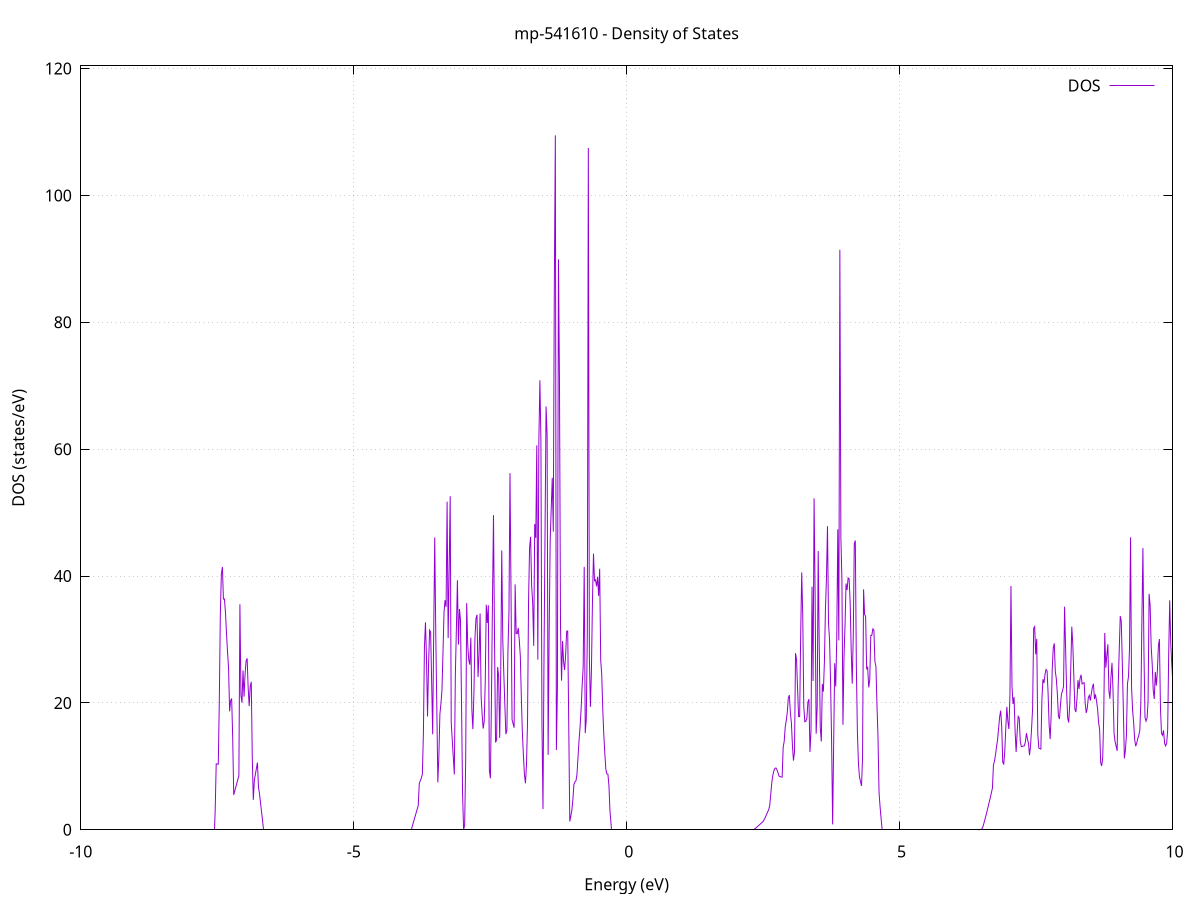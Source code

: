 set title 'mp-541610 - Density of States'
set xlabel 'Energy (eV)'
set ylabel 'DOS (states/eV)'
set grid
set xrange [-10:10]
set yrange [0:120.424]
set xzeroaxis lt -1
set terminal png size 800,600
set output 'mp-541610_dos_gnuplot.png'
plot '-' using 1:2 with lines title 'DOS'
-25.270900 0.000000
-25.252000 0.000000
-25.233100 0.000000
-25.214300 0.000000
-25.195400 0.000000
-25.176500 0.000000
-25.157600 0.000000
-25.138700 0.000000
-25.119800 0.000000
-25.100900 0.000000
-25.082100 0.000000
-25.063200 0.000000
-25.044300 0.000000
-25.025400 0.000000
-25.006500 0.000000
-24.987600 0.000000
-24.968800 0.000000
-24.949900 0.000000
-24.931000 0.000000
-24.912100 0.000000
-24.893200 0.000000
-24.874300 0.000000
-24.855400 0.000000
-24.836600 0.000000
-24.817700 0.000000
-24.798800 0.000000
-24.779900 0.000000
-24.761000 0.000000
-24.742100 0.000000
-24.723300 0.000000
-24.704400 0.000000
-24.685500 0.000000
-24.666600 0.000000
-24.647700 0.000000
-24.628800 0.000000
-24.609900 0.000000
-24.591100 0.000000
-24.572200 0.000000
-24.553300 0.000000
-24.534400 0.000000
-24.515500 0.000000
-24.496600 0.000000
-24.477800 0.000000
-24.458900 0.000000
-24.440000 0.000000
-24.421100 0.000000
-24.402200 0.000000
-24.383300 0.000000
-24.364400 0.000000
-24.345600 0.000000
-24.326700 0.000000
-24.307800 0.000000
-24.288900 0.000000
-24.270000 0.000000
-24.251100 0.000000
-24.232200 0.000000
-24.213400 0.000000
-24.194500 0.000000
-24.175600 0.000000
-24.156700 0.000000
-24.137800 0.000000
-24.118900 0.000000
-24.100100 0.000000
-24.081200 0.000000
-24.062300 0.000000
-24.043400 0.000000
-24.024500 0.000000
-24.005600 0.000000
-23.986700 0.000000
-23.967900 0.000000
-23.949000 0.000000
-23.930100 0.000000
-23.911200 0.000000
-23.892300 0.000000
-23.873400 0.000000
-23.854600 0.000000
-23.835700 0.000000
-23.816800 0.000000
-23.797900 0.000000
-23.779000 0.000000
-23.760100 0.000000
-23.741200 0.000000
-23.722400 0.000000
-23.703500 0.000000
-23.684600 0.000000
-23.665700 0.000000
-23.646800 0.000000
-23.627900 0.000000
-23.609100 0.000000
-23.590200 0.000000
-23.571300 0.000000
-23.552400 1128.011100
-23.533500 0.000000
-23.514600 0.000000
-23.495700 0.000000
-23.476900 0.000000
-23.458000 0.000000
-23.439100 0.000000
-23.420200 0.000000
-23.401300 0.000000
-23.382400 0.000000
-23.363600 0.000000
-23.344700 0.000000
-23.325800 0.000000
-23.306900 0.000000
-23.288000 0.000000
-23.269100 0.000000
-23.250200 0.000000
-23.231400 0.000000
-23.212500 0.000000
-23.193600 0.000000
-23.174700 0.000000
-23.155800 0.000000
-23.136900 0.000000
-23.118000 0.000000
-23.099200 0.000000
-23.080300 0.000000
-23.061400 0.000000
-23.042500 0.000000
-23.023600 0.000000
-23.004700 0.000000
-22.985900 0.000000
-22.967000 0.000000
-22.948100 0.000000
-22.929200 0.000000
-22.910300 0.000000
-22.891400 0.000000
-22.872500 0.000000
-22.853700 0.000000
-22.834800 0.000000
-22.815900 0.000000
-22.797000 0.000000
-22.778100 0.000000
-22.759200 0.000000
-22.740400 0.000000
-22.721500 0.000000
-22.702600 0.000000
-22.683700 0.000000
-22.664800 0.000000
-22.645900 0.000000
-22.627000 0.000000
-22.608200 0.000000
-22.589300 0.000000
-22.570400 0.000000
-22.551500 0.000000
-22.532600 0.000000
-22.513700 0.000000
-22.494900 0.000000
-22.476000 0.000000
-22.457100 0.000000
-22.438200 0.000000
-22.419300 0.000000
-22.400400 0.000000
-22.381500 0.000000
-22.362700 0.000000
-22.343800 0.000000
-22.324900 0.000000
-22.306000 0.000000
-22.287100 0.000000
-22.268200 0.000000
-22.249400 0.000000
-22.230500 0.000000
-22.211600 0.000000
-22.192700 0.000000
-22.173800 0.000000
-22.154900 0.000000
-22.136000 0.000000
-22.117200 0.000000
-22.098300 0.000000
-22.079400 0.000000
-22.060500 0.000000
-22.041600 0.000000
-22.022700 0.000000
-22.003800 0.000000
-21.985000 0.000000
-21.966100 0.000000
-21.947200 0.000000
-21.928300 0.000000
-21.909400 0.000000
-21.890500 0.000000
-21.871700 0.000000
-21.852800 0.000000
-21.833900 0.000000
-21.815000 0.000000
-21.796100 0.000000
-21.777200 0.000000
-21.758300 0.000000
-21.739500 0.000000
-21.720600 0.000000
-21.701700 0.000000
-21.682800 0.000000
-21.663900 0.000000
-21.645000 0.000000
-21.626200 0.000000
-21.607300 0.000000
-21.588400 0.000000
-21.569500 0.000000
-21.550600 0.000000
-21.531700 0.000000
-21.512800 0.000000
-21.494000 0.000000
-21.475100 0.000000
-21.456200 0.000000
-21.437300 0.000000
-21.418400 0.000000
-21.399500 0.000000
-21.380700 0.000000
-21.361800 0.000000
-21.342900 0.000000
-21.324000 0.000000
-21.305100 0.000000
-21.286200 0.000000
-21.267300 0.000000
-21.248500 0.000000
-21.229600 0.000000
-21.210700 0.000000
-21.191800 0.000000
-21.172900 0.000000
-21.154000 0.000000
-21.135200 0.000000
-21.116300 0.000000
-21.097400 0.000000
-21.078500 0.000000
-21.059600 0.000000
-21.040700 0.000000
-21.021800 0.000000
-21.003000 0.000000
-20.984100 0.000000
-20.965200 0.000000
-20.946300 0.000000
-20.927400 0.000000
-20.908500 0.000000
-20.889600 0.000000
-20.870800 0.000000
-20.851900 0.000000
-20.833000 0.000000
-20.814100 0.000000
-20.795200 0.000000
-20.776300 0.000000
-20.757500 0.000000
-20.738600 0.000000
-20.719700 0.000000
-20.700800 0.000000
-20.681900 0.000000
-20.663000 0.000000
-20.644100 0.000000
-20.625300 0.000000
-20.606400 0.000000
-20.587500 0.000000
-20.568600 0.000000
-20.549700 0.000000
-20.530800 0.000000
-20.512000 0.000000
-20.493100 0.000000
-20.474200 0.000000
-20.455300 0.000000
-20.436400 0.000000
-20.417500 0.000000
-20.398600 0.000000
-20.379800 0.000000
-20.360900 0.000000
-20.342000 0.000000
-20.323100 0.000000
-20.304200 0.000000
-20.285300 0.000000
-20.266500 0.000000
-20.247600 0.000000
-20.228700 0.000000
-20.209800 0.000000
-20.190900 0.000000
-20.172000 0.000000
-20.153100 0.000000
-20.134300 0.000000
-20.115400 0.000000
-20.096500 0.000000
-20.077600 0.000000
-20.058700 0.000000
-20.039800 0.000000
-20.021000 0.000000
-20.002100 0.000000
-19.983200 0.000000
-19.964300 0.000000
-19.945400 0.000000
-19.926500 0.000000
-19.907600 0.000000
-19.888800 0.000000
-19.869900 0.000000
-19.851000 0.000000
-19.832100 0.000000
-19.813200 0.000000
-19.794300 0.000000
-19.775400 0.000000
-19.756600 0.000000
-19.737700 0.000000
-19.718800 0.000000
-19.699900 0.000000
-19.681000 0.000000
-19.662100 0.000000
-19.643300 0.000000
-19.624400 0.000000
-19.605500 0.000000
-19.586600 0.000000
-19.567700 0.000000
-19.548800 0.000000
-19.529900 0.000000
-19.511100 0.000000
-19.492200 0.000000
-19.473300 0.000000
-19.454400 0.000000
-19.435500 0.000000
-19.416600 0.000000
-19.397800 0.000000
-19.378900 0.000000
-19.360000 0.000000
-19.341100 0.000000
-19.322200 0.000000
-19.303300 0.000000
-19.284400 0.000000
-19.265600 0.000000
-19.246700 0.000000
-19.227800 0.000000
-19.208900 0.000000
-19.190000 0.000000
-19.171100 0.000000
-19.152300 0.000000
-19.133400 0.000000
-19.114500 0.000000
-19.095600 0.000000
-19.076700 0.000000
-19.057800 0.000000
-19.038900 0.000000
-19.020100 0.000000
-19.001200 0.000000
-18.982300 0.000000
-18.963400 0.000000
-18.944500 0.000000
-18.925600 0.000000
-18.906800 0.000000
-18.887900 0.000000
-18.869000 0.000000
-18.850100 0.000000
-18.831200 0.000000
-18.812300 0.000000
-18.793400 0.000000
-18.774600 0.000000
-18.755700 0.000000
-18.736800 0.000000
-18.717900 0.000000
-18.699000 0.000000
-18.680100 0.000000
-18.661200 0.000000
-18.642400 0.000000
-18.623500 0.000000
-18.604600 0.000000
-18.585700 0.000000
-18.566800 0.000000
-18.547900 0.000000
-18.529100 0.000000
-18.510200 0.000000
-18.491300 0.000000
-18.472400 0.000000
-18.453500 0.000000
-18.434600 0.000000
-18.415700 0.000000
-18.396900 0.000000
-18.378000 0.000000
-18.359100 0.000000
-18.340200 0.000000
-18.321300 0.000000
-18.302400 0.000000
-18.283600 0.000000
-18.264700 0.000000
-18.245800 0.000000
-18.226900 0.000000
-18.208000 0.000000
-18.189100 0.000000
-18.170200 0.000000
-18.151400 0.000000
-18.132500 0.000000
-18.113600 0.000000
-18.094700 0.000000
-18.075800 0.000000
-18.056900 0.000000
-18.038100 0.000000
-18.019200 0.000000
-18.000300 0.000000
-17.981400 0.000000
-17.962500 0.000000
-17.943600 0.000000
-17.924700 0.000000
-17.905900 0.000000
-17.887000 0.000000
-17.868100 0.000000
-17.849200 0.000000
-17.830300 0.000000
-17.811400 0.000000
-17.792600 0.000000
-17.773700 0.000000
-17.754800 0.000000
-17.735900 0.000000
-17.717000 0.000000
-17.698100 0.000000
-17.679200 0.000000
-17.660400 0.000000
-17.641500 0.000000
-17.622600 0.000000
-17.603700 0.000000
-17.584800 0.000000
-17.565900 0.000000
-17.547000 0.000000
-17.528200 0.000000
-17.509300 0.000000
-17.490400 0.000000
-17.471500 0.000000
-17.452600 0.000000
-17.433700 0.000000
-17.414900 0.000000
-17.396000 0.000000
-17.377100 0.000000
-17.358200 0.000000
-17.339300 0.000000
-17.320400 0.000000
-17.301500 0.000000
-17.282700 0.000000
-17.263800 0.000000
-17.244900 0.000000
-17.226000 0.000000
-17.207100 0.000000
-17.188200 0.000000
-17.169400 0.000000
-17.150500 0.000000
-17.131600 0.000000
-17.112700 0.000000
-17.093800 0.000000
-17.074900 0.000000
-17.056000 0.000000
-17.037200 0.000000
-17.018300 0.000000
-16.999400 0.000000
-16.980500 0.000000
-16.961600 0.000000
-16.942700 0.000000
-16.923900 0.000000
-16.905000 0.000000
-16.886100 0.000000
-16.867200 0.000000
-16.848300 0.000000
-16.829400 0.000000
-16.810500 0.000000
-16.791700 0.000000
-16.772800 0.000000
-16.753900 0.000000
-16.735000 0.000000
-16.716100 0.000000
-16.697200 0.000000
-16.678400 0.000000
-16.659500 0.000000
-16.640600 0.000000
-16.621700 0.000000
-16.602800 0.000000
-16.583900 0.000000
-16.565000 0.000000
-16.546200 0.000000
-16.527300 0.000000
-16.508400 0.000000
-16.489500 0.000000
-16.470600 0.000000
-16.451700 0.000000
-16.432800 0.000000
-16.414000 0.000000
-16.395100 0.000000
-16.376200 0.000000
-16.357300 0.000000
-16.338400 0.000000
-16.319500 0.000000
-16.300700 0.000000
-16.281800 0.000000
-16.262900 0.000000
-16.244000 0.000000
-16.225100 0.000000
-16.206200 0.000000
-16.187300 0.000000
-16.168500 0.000000
-16.149600 0.000000
-16.130700 0.000000
-16.111800 0.000000
-16.092900 0.000000
-16.074000 0.000000
-16.055200 0.000000
-16.036300 0.000000
-16.017400 0.000000
-15.998500 0.000000
-15.979600 0.000000
-15.960700 0.000000
-15.941800 0.000000
-15.923000 0.000000
-15.904100 0.000000
-15.885200 0.000000
-15.866300 0.000000
-15.847400 0.000000
-15.828500 0.000000
-15.809700 0.000000
-15.790800 0.000000
-15.771900 0.000000
-15.753000 0.000000
-15.734100 0.000000
-15.715200 0.000000
-15.696300 0.000000
-15.677500 0.000000
-15.658600 0.000000
-15.639700 0.000000
-15.620800 0.000000
-15.601900 0.000000
-15.583000 0.000000
-15.564200 0.000000
-15.545300 0.000000
-15.526400 0.000000
-15.507500 0.000000
-15.488600 0.000000
-15.469700 0.000000
-15.450800 0.000000
-15.432000 0.000000
-15.413100 0.000000
-15.394200 0.000000
-15.375300 0.000000
-15.356400 0.000000
-15.337500 0.000000
-15.318600 0.000000
-15.299800 0.000000
-15.280900 0.000000
-15.262000 0.000000
-15.243100 0.000000
-15.224200 0.000000
-15.205300 0.000000
-15.186500 0.000000
-15.167600 0.000000
-15.148700 0.000000
-15.129800 0.000000
-15.110900 0.000000
-15.092000 0.000000
-15.073100 0.000000
-15.054300 0.000000
-15.035400 0.000000
-15.016500 0.000000
-14.997600 0.000000
-14.978700 0.000000
-14.959800 0.000000
-14.941000 0.000000
-14.922100 0.000000
-14.903200 0.000000
-14.884300 0.000000
-14.865400 0.000000
-14.846500 0.000000
-14.827600 0.000000
-14.808800 0.000000
-14.789900 0.000000
-14.771000 0.000000
-14.752100 0.000000
-14.733200 0.000000
-14.714300 0.000000
-14.695500 0.000000
-14.676600 0.000000
-14.657700 0.000000
-14.638800 0.000000
-14.619900 0.000000
-14.601000 0.000000
-14.582100 4.636300
-14.563300 14.850300
-14.544400 14.889100
-14.525500 17.877800
-14.506600 19.610400
-14.487700 21.626200
-14.468800 36.722400
-14.450000 34.931100
-14.431100 31.078700
-14.412200 24.092200
-14.393300 22.269900
-14.374400 22.280000
-14.355500 22.290900
-14.336600 24.023100
-14.317800 17.102200
-14.298900 25.659500
-14.280000 40.465600
-14.261100 16.404200
-14.242200 23.180100
-14.223300 22.061600
-14.204400 20.943700
-14.185600 17.642400
-14.166700 14.166100
-14.147800 21.091100
-14.128900 27.332900
-14.110000 37.032300
-14.091100 38.817200
-14.072300 52.211300
-14.053400 38.460200
-14.034500 38.225900
-14.015600 35.918700
-13.996700 26.430200
-13.977800 20.968000
-13.958900 10.923000
-13.940100 14.231700
-13.921200 22.147400
-13.902300 42.588200
-13.883400 47.573900
-13.864500 76.992600
-13.845600 58.844800
-13.826800 56.908600
-13.807900 200.290100
-13.789000 112.073900
-13.770100 136.890400
-13.751200 60.385900
-13.732300 0.000000
-13.713400 0.000000
-13.694600 0.000000
-13.675700 0.000000
-13.656800 0.000000
-13.637900 0.000000
-13.619000 0.000000
-13.600100 0.000000
-13.581300 0.000000
-13.562400 0.000000
-13.543500 0.000000
-13.524600 0.000000
-13.505700 0.000000
-13.486800 0.000000
-13.467900 0.000000
-13.449100 0.000000
-13.430200 0.000000
-13.411300 0.000000
-13.392400 0.000000
-13.373500 0.000000
-13.354600 0.000000
-13.335800 0.000000
-13.316900 0.000000
-13.298000 0.000000
-13.279100 0.000000
-13.260200 0.000000
-13.241300 0.000000
-13.222400 0.000000
-13.203600 0.000000
-13.184700 0.000000
-13.165800 0.000000
-13.146900 0.000000
-13.128000 0.000000
-13.109100 0.000000
-13.090200 0.000000
-13.071400 0.000000
-13.052500 0.000000
-13.033600 0.000000
-13.014700 0.000000
-12.995800 0.000000
-12.976900 0.000000
-12.958100 0.000000
-12.939200 0.000000
-12.920300 0.000000
-12.901400 0.000000
-12.882500 0.000000
-12.863600 0.000000
-12.844700 0.000000
-12.825900 0.000000
-12.807000 0.000000
-12.788100 0.000000
-12.769200 0.000000
-12.750300 0.000000
-12.731400 0.000000
-12.712600 0.000000
-12.693700 0.000000
-12.674800 0.000000
-12.655900 0.000000
-12.637000 0.000000
-12.618100 0.000000
-12.599200 0.000000
-12.580400 0.000000
-12.561500 0.000000
-12.542600 0.000000
-12.523700 0.000000
-12.504800 0.000000
-12.485900 0.000000
-12.467100 0.000000
-12.448200 0.000000
-12.429300 0.000000
-12.410400 0.000000
-12.391500 0.000000
-12.372600 0.000000
-12.353700 0.000000
-12.334900 0.000000
-12.316000 0.000000
-12.297100 0.000000
-12.278200 0.000000
-12.259300 0.000000
-12.240400 0.000000
-12.221600 0.000000
-12.202700 0.000000
-12.183800 0.000000
-12.164900 0.000000
-12.146000 0.000000
-12.127100 0.000000
-12.108200 0.000000
-12.089400 0.000000
-12.070500 0.000000
-12.051600 0.000000
-12.032700 0.000000
-12.013800 0.000000
-11.994900 0.000000
-11.976000 0.000000
-11.957200 0.000000
-11.938300 0.000000
-11.919400 0.000000
-11.900500 0.000000
-11.881600 0.000000
-11.862700 0.000000
-11.843900 0.000000
-11.825000 0.000000
-11.806100 0.000000
-11.787200 0.000000
-11.768300 0.000000
-11.749400 0.000000
-11.730500 0.000000
-11.711700 0.000000
-11.692800 0.000000
-11.673900 0.000000
-11.655000 0.000000
-11.636100 0.000000
-11.617200 0.000000
-11.598400 0.000000
-11.579500 0.000000
-11.560600 0.000000
-11.541700 0.000000
-11.522800 0.000000
-11.503900 0.000000
-11.485000 0.000000
-11.466200 0.000000
-11.447300 0.000000
-11.428400 0.000000
-11.409500 0.000000
-11.390600 0.000000
-11.371700 0.000000
-11.352900 0.000000
-11.334000 0.000000
-11.315100 0.000000
-11.296200 0.000000
-11.277300 0.000000
-11.258400 0.000000
-11.239500 0.000000
-11.220700 0.000000
-11.201800 0.000000
-11.182900 0.000000
-11.164000 0.000000
-11.145100 0.000000
-11.126200 0.000000
-11.107400 0.000000
-11.088500 0.000000
-11.069600 0.000000
-11.050700 0.000000
-11.031800 0.000000
-11.012900 0.000000
-10.994000 0.000000
-10.975200 0.000000
-10.956300 0.000000
-10.937400 0.000000
-10.918500 0.000000
-10.899600 0.000000
-10.880700 0.000000
-10.861800 0.000000
-10.843000 0.000000
-10.824100 0.000000
-10.805200 0.000000
-10.786300 0.000000
-10.767400 0.000000
-10.748500 0.000000
-10.729700 0.000000
-10.710800 0.000000
-10.691900 0.000000
-10.673000 0.000000
-10.654100 0.000000
-10.635200 0.000000
-10.616300 0.000000
-10.597500 0.000000
-10.578600 0.000000
-10.559700 0.000000
-10.540800 0.000000
-10.521900 0.000000
-10.503000 0.000000
-10.484200 0.000000
-10.465300 0.000000
-10.446400 0.000000
-10.427500 0.000000
-10.408600 0.000000
-10.389700 0.000000
-10.370800 0.000000
-10.352000 0.000000
-10.333100 0.000000
-10.314200 0.000000
-10.295300 0.000000
-10.276400 0.000000
-10.257500 0.000000
-10.238700 0.000000
-10.219800 0.000000
-10.200900 0.000000
-10.182000 0.000000
-10.163100 0.000000
-10.144200 0.000000
-10.125300 0.000000
-10.106500 0.000000
-10.087600 0.000000
-10.068700 0.000000
-10.049800 0.000000
-10.030900 0.000000
-10.012000 0.000000
-9.993200 0.000000
-9.974300 0.000000
-9.955400 0.000000
-9.936500 0.000000
-9.917600 0.000000
-9.898700 0.000000
-9.879800 0.000000
-9.861000 0.000000
-9.842100 0.000000
-9.823200 0.000000
-9.804300 0.000000
-9.785400 0.000000
-9.766500 0.000000
-9.747600 0.000000
-9.728800 0.000000
-9.709900 0.000000
-9.691000 0.000000
-9.672100 0.000000
-9.653200 0.000000
-9.634300 0.000000
-9.615500 0.000000
-9.596600 0.000000
-9.577700 0.000000
-9.558800 0.000000
-9.539900 0.000000
-9.521000 0.000000
-9.502100 0.000000
-9.483300 0.000000
-9.464400 0.000000
-9.445500 0.000000
-9.426600 0.000000
-9.407700 0.000000
-9.388800 0.000000
-9.370000 0.000000
-9.351100 0.000000
-9.332200 0.000000
-9.313300 0.000000
-9.294400 0.000000
-9.275500 0.000000
-9.256600 0.000000
-9.237800 0.000000
-9.218900 0.000000
-9.200000 0.000000
-9.181100 0.000000
-9.162200 0.000000
-9.143300 0.000000
-9.124500 0.000000
-9.105600 0.000000
-9.086700 0.000000
-9.067800 0.000000
-9.048900 0.000000
-9.030000 0.000000
-9.011100 0.000000
-8.992300 0.000000
-8.973400 0.000000
-8.954500 0.000000
-8.935600 0.000000
-8.916700 0.000000
-8.897800 0.000000
-8.879000 0.000000
-8.860100 0.000000
-8.841200 0.000000
-8.822300 0.000000
-8.803400 0.000000
-8.784500 0.000000
-8.765600 0.000000
-8.746800 0.000000
-8.727900 0.000000
-8.709000 0.000000
-8.690100 0.000000
-8.671200 0.000000
-8.652300 0.000000
-8.633400 0.000000
-8.614600 0.000000
-8.595700 0.000000
-8.576800 0.000000
-8.557900 0.000000
-8.539000 0.000000
-8.520100 0.000000
-8.501300 0.000000
-8.482400 0.000000
-8.463500 0.000000
-8.444600 0.000000
-8.425700 0.000000
-8.406800 0.000000
-8.387900 0.000000
-8.369100 0.000000
-8.350200 0.000000
-8.331300 0.000000
-8.312400 0.000000
-8.293500 0.000000
-8.274600 0.000000
-8.255800 0.000000
-8.236900 0.000000
-8.218000 0.000000
-8.199100 0.000000
-8.180200 0.000000
-8.161300 0.000000
-8.142400 0.000000
-8.123600 0.000000
-8.104700 0.000000
-8.085800 0.000000
-8.066900 0.000000
-8.048000 0.000000
-8.029100 0.000000
-8.010300 0.000000
-7.991400 0.000000
-7.972500 0.000000
-7.953600 0.000000
-7.934700 0.000000
-7.915800 0.000000
-7.896900 0.000000
-7.878100 0.000000
-7.859200 0.000000
-7.840300 0.000000
-7.821400 0.000000
-7.802500 0.000000
-7.783600 0.000000
-7.764800 0.000000
-7.745900 0.000000
-7.727000 0.000000
-7.708100 0.000000
-7.689200 0.000000
-7.670300 0.000000
-7.651400 0.000000
-7.632600 0.000000
-7.613700 0.000000
-7.594800 0.000000
-7.575900 0.000000
-7.557000 0.000000
-7.538100 3.033800
-7.519200 10.391400
-7.500400 10.363000
-7.481500 10.334700
-7.462600 20.202000
-7.443700 33.884100
-7.424800 40.289500
-7.405900 41.427100
-7.387100 36.364600
-7.368200 36.383000
-7.349300 34.230300
-7.330400 30.870200
-7.311500 28.027800
-7.292600 25.457000
-7.273700 18.674600
-7.254900 20.352900
-7.236000 20.689600
-7.217100 14.473000
-7.198200 5.506700
-7.179300 6.111700
-7.160400 6.716600
-7.141600 7.321600
-7.122700 7.926600
-7.103800 8.531500
-7.084900 35.546400
-7.066000 21.243000
-7.047100 20.028900
-7.028200 25.113700
-7.009400 20.988400
-6.990500 24.544000
-6.971600 26.623200
-6.952700 27.023600
-6.933800 22.371000
-6.914900 19.493300
-6.896100 22.611200
-6.877200 23.333400
-6.858300 11.241400
-6.839400 4.716300
-6.820500 7.804300
-6.801600 8.735300
-6.782700 9.666200
-6.763900 10.597200
-6.745000 6.724000
-6.726100 5.675100
-6.707200 4.246200
-6.688300 2.817100
-6.669400 1.388000
-6.650600 0.000000
-6.631700 0.000000
-6.612800 0.000000
-6.593900 0.000000
-6.575000 0.000000
-6.556100 0.000000
-6.537200 0.000000
-6.518400 0.000000
-6.499500 0.000000
-6.480600 0.000000
-6.461700 0.000000
-6.442800 0.000000
-6.423900 0.000000
-6.405000 0.000000
-6.386200 0.000000
-6.367300 0.000000
-6.348400 0.000000
-6.329500 0.000000
-6.310600 0.000000
-6.291700 0.000000
-6.272900 0.000000
-6.254000 0.000000
-6.235100 0.000000
-6.216200 0.000000
-6.197300 0.000000
-6.178400 0.000000
-6.159500 0.000000
-6.140700 0.000000
-6.121800 0.000000
-6.102900 0.000000
-6.084000 0.000000
-6.065100 0.000000
-6.046200 0.000000
-6.027400 0.000000
-6.008500 0.000000
-5.989600 0.000000
-5.970700 0.000000
-5.951800 0.000000
-5.932900 0.000000
-5.914000 0.000000
-5.895200 0.000000
-5.876300 0.000000
-5.857400 0.000000
-5.838500 0.000000
-5.819600 0.000000
-5.800700 0.000000
-5.781900 0.000000
-5.763000 0.000000
-5.744100 0.000000
-5.725200 0.000000
-5.706300 0.000000
-5.687400 0.000000
-5.668500 0.000000
-5.649700 0.000000
-5.630800 0.000000
-5.611900 0.000000
-5.593000 0.000000
-5.574100 0.000000
-5.555200 0.000000
-5.536400 0.000000
-5.517500 0.000000
-5.498600 0.000000
-5.479700 0.000000
-5.460800 0.000000
-5.441900 0.000000
-5.423000 0.000000
-5.404200 0.000000
-5.385300 0.000000
-5.366400 0.000000
-5.347500 0.000000
-5.328600 0.000000
-5.309700 0.000000
-5.290800 0.000000
-5.272000 0.000000
-5.253100 0.000000
-5.234200 0.000000
-5.215300 0.000000
-5.196400 0.000000
-5.177500 0.000000
-5.158700 0.000000
-5.139800 0.000000
-5.120900 0.000000
-5.102000 0.000000
-5.083100 0.000000
-5.064200 0.000000
-5.045300 0.000000
-5.026500 0.000000
-5.007600 0.000000
-4.988700 0.000000
-4.969800 0.000000
-4.950900 0.000000
-4.932000 0.000000
-4.913200 0.000000
-4.894300 0.000000
-4.875400 0.000000
-4.856500 0.000000
-4.837600 0.000000
-4.818700 0.000000
-4.799800 0.000000
-4.781000 0.000000
-4.762100 0.000000
-4.743200 0.000000
-4.724300 0.000000
-4.705400 0.000000
-4.686500 0.000000
-4.667700 0.000000
-4.648800 0.000000
-4.629900 0.000000
-4.611000 0.000000
-4.592100 0.000000
-4.573200 0.000000
-4.554300 0.000000
-4.535500 0.000000
-4.516600 0.000000
-4.497700 0.000000
-4.478800 0.000000
-4.459900 0.000000
-4.441000 0.000000
-4.422100 0.000000
-4.403300 0.000000
-4.384400 0.000000
-4.365500 0.000000
-4.346600 0.000000
-4.327700 0.000000
-4.308800 0.000000
-4.290000 0.000000
-4.271100 0.000000
-4.252200 0.000000
-4.233300 0.000000
-4.214400 0.000000
-4.195500 0.000000
-4.176600 0.000000
-4.157800 0.000000
-4.138900 0.000000
-4.120000 0.000000
-4.101100 0.000000
-4.082200 0.000000
-4.063300 0.000000
-4.044500 0.000000
-4.025600 0.000000
-4.006700 0.000000
-3.987800 0.000000
-3.968900 0.000000
-3.950000 0.000000
-3.931100 0.454500
-3.912300 1.015800
-3.893400 1.576900
-3.874500 2.137600
-3.855600 2.698000
-3.836700 3.258000
-3.817800 3.817800
-3.799000 7.310200
-3.780100 7.719000
-3.761200 8.146100
-3.742300 8.782500
-3.723400 15.192700
-3.704500 28.774900
-3.685600 32.713500
-3.666800 27.024900
-3.647900 17.865100
-3.629000 25.932100
-3.610100 31.467800
-3.591200 31.196300
-3.572300 23.285300
-3.553500 15.054100
-3.534600 31.102100
-3.515700 46.080000
-3.496800 30.798000
-3.477900 19.421000
-3.459000 7.476700
-3.440100 11.571500
-3.421300 18.247300
-3.402400 19.896500
-3.383500 22.003800
-3.364600 27.981400
-3.345700 34.308500
-3.326800 36.191700
-3.307900 35.144700
-3.289100 51.722900
-3.270200 30.233100
-3.251300 41.306200
-3.232400 52.570200
-3.213500 16.865900
-3.194600 14.157200
-3.175800 11.444100
-3.156900 8.726700
-3.138000 24.459100
-3.119100 31.725400
-3.100200 39.346300
-3.081300 29.206900
-3.062400 34.804600
-3.043600 32.967300
-3.024700 19.669700
-3.005800 5.624800
-2.986900 0.000000
-2.968000 0.711900
-2.949100 10.709800
-2.930300 35.729600
-2.911400 29.105600
-2.892500 26.765100
-2.873600 26.027700
-2.854700 30.278500
-2.835800 18.967700
-2.816900 15.874200
-2.798100 21.508500
-2.779200 30.208500
-2.760300 33.297000
-2.741400 33.901700
-2.722500 24.072700
-2.703600 27.716900
-2.684800 34.092100
-2.665900 21.018400
-2.647000 18.094700
-2.628100 15.955600
-2.609200 17.102100
-2.590300 23.422000
-2.571400 35.469800
-2.552600 32.600700
-2.533700 35.395500
-2.514800 9.312300
-2.495900 8.114700
-2.477000 20.358600
-2.458100 36.025700
-2.439300 49.597900
-2.420400 29.968100
-2.401500 13.772900
-2.382600 14.169600
-2.363700 25.647000
-2.344800 24.257900
-2.325900 14.492600
-2.307100 24.646000
-2.288200 44.045200
-2.269300 29.938600
-2.250400 24.629100
-2.231500 19.700000
-2.212600 15.075900
-2.193700 15.686500
-2.174900 28.136400
-2.156000 34.360000
-2.137100 56.223700
-2.118200 37.427700
-2.099300 17.339400
-2.080400 16.737100
-2.061600 16.095200
-2.042700 38.687200
-2.023800 30.928400
-2.004900 30.923700
-1.986000 31.820400
-1.967100 29.911000
-1.948200 27.404600
-1.929400 20.945200
-1.910500 15.352100
-1.891600 11.765500
-1.872700 8.715100
-1.853800 7.327000
-1.834900 10.247300
-1.816100 16.822600
-1.797200 35.973000
-1.778300 44.463000
-1.759400 46.177300
-1.740500 38.454700
-1.721600 35.815500
-1.702700 28.998700
-1.683900 48.203900
-1.665000 46.014100
-1.646100 60.589100
-1.627200 26.824800
-1.608300 61.219000
-1.589400 70.858100
-1.570600 61.463500
-1.551700 16.880300
-1.532800 3.260500
-1.513900 27.276500
-1.495000 46.891600
-1.476100 66.725400
-1.457200 62.187900
-1.438400 11.808600
-1.419500 31.353900
-1.400600 45.656400
-1.381700 50.643800
-1.362800 55.483300
-1.343900 47.008500
-1.325100 85.337200
-1.306200 109.476600
-1.287300 12.572500
-1.268400 22.205000
-1.249500 89.929300
-1.230600 70.842600
-1.211700 32.254800
-1.192900 23.507200
-1.174000 29.732000
-1.155100 26.482400
-1.136200 25.188900
-1.117300 27.741400
-1.098400 31.287900
-1.079500 31.338400
-1.060700 16.446300
-1.041800 1.316100
-1.022900 2.130800
-1.004000 3.072100
-0.985100 4.739400
-0.966200 7.145700
-0.947400 7.550200
-0.928500 7.715700
-0.909600 8.751500
-0.890700 11.495000
-0.871800 14.118100
-0.852900 16.235400
-0.834000 19.085500
-0.815200 22.796200
-0.796300 25.635400
-0.777400 41.447000
-0.758500 15.244700
-0.739600 17.389400
-0.720700 30.722000
-0.701900 107.480900
-0.683000 27.297300
-0.664100 19.372500
-0.645200 25.046300
-0.626300 35.995500
-0.607400 43.535000
-0.588500 39.266400
-0.569700 39.397600
-0.550800 38.373400
-0.531900 39.895100
-0.513000 36.876900
-0.494100 41.146700
-0.475200 26.741300
-0.456400 24.426100
-0.437500 19.013700
-0.418600 14.995200
-0.399700 12.005400
-0.380800 9.496100
-0.361900 8.805500
-0.343000 8.771000
-0.324200 6.943200
-0.305300 2.929200
-0.286400 0.000000
-0.267500 0.000000
-0.248600 0.000000
-0.229700 0.000000
-0.210900 0.000000
-0.192000 0.000000
-0.173100 0.000000
-0.154200 0.000000
-0.135300 0.000000
-0.116400 0.000000
-0.097500 0.000000
-0.078700 0.000000
-0.059800 0.000000
-0.040900 0.000000
-0.022000 0.000000
-0.003100 0.000000
0.015800 0.000000
0.034700 0.000000
0.053500 0.000000
0.072400 0.000000
0.091300 0.000000
0.110200 0.000000
0.129100 0.000000
0.148000 0.000000
0.166800 0.000000
0.185700 0.000000
0.204600 0.000000
0.223500 0.000000
0.242400 0.000000
0.261300 0.000000
0.280200 0.000000
0.299000 0.000000
0.317900 0.000000
0.336800 0.000000
0.355700 0.000000
0.374600 0.000000
0.393500 0.000000
0.412300 0.000000
0.431200 0.000000
0.450100 0.000000
0.469000 0.000000
0.487900 0.000000
0.506800 0.000000
0.525700 0.000000
0.544500 0.000000
0.563400 0.000000
0.582300 0.000000
0.601200 0.000000
0.620100 0.000000
0.639000 0.000000
0.657800 0.000000
0.676700 0.000000
0.695600 0.000000
0.714500 0.000000
0.733400 0.000000
0.752300 0.000000
0.771200 0.000000
0.790000 0.000000
0.808900 0.000000
0.827800 0.000000
0.846700 0.000000
0.865600 0.000000
0.884500 0.000000
0.903300 0.000000
0.922200 0.000000
0.941100 0.000000
0.960000 0.000000
0.978900 0.000000
0.997800 0.000000
1.016700 0.000000
1.035500 0.000000
1.054400 0.000000
1.073300 0.000000
1.092200 0.000000
1.111100 0.000000
1.130000 0.000000
1.148900 0.000000
1.167700 0.000000
1.186600 0.000000
1.205500 0.000000
1.224400 0.000000
1.243300 0.000000
1.262200 0.000000
1.281000 0.000000
1.299900 0.000000
1.318800 0.000000
1.337700 0.000000
1.356600 0.000000
1.375500 0.000000
1.394400 0.000000
1.413200 0.000000
1.432100 0.000000
1.451000 0.000000
1.469900 0.000000
1.488800 0.000000
1.507700 0.000000
1.526500 0.000000
1.545400 0.000000
1.564300 0.000000
1.583200 0.000000
1.602100 0.000000
1.621000 0.000000
1.639900 0.000000
1.658700 0.000000
1.677600 0.000000
1.696500 0.000000
1.715400 0.000000
1.734300 0.000000
1.753200 0.000000
1.772000 0.000000
1.790900 0.000000
1.809800 0.000000
1.828700 0.000000
1.847600 0.000000
1.866500 0.000000
1.885400 0.000000
1.904200 0.000000
1.923100 0.000000
1.942000 0.000000
1.960900 0.000000
1.979800 0.000000
1.998700 0.000000
2.017500 0.000000
2.036400 0.000000
2.055300 0.000000
2.074200 0.000000
2.093100 0.000000
2.112000 0.000000
2.130900 0.000000
2.149700 0.000000
2.168600 0.000000
2.187500 0.000000
2.206400 0.000000
2.225300 0.000000
2.244200 0.000000
2.263100 0.000000
2.281900 0.000000
2.300800 0.000000
2.319700 0.016700
2.338600 0.083300
2.357500 0.200700
2.376400 0.346700
2.395200 0.492800
2.414100 0.638900
2.433000 0.785000
2.451900 0.931100
2.470800 1.077200
2.489700 1.228000
2.508600 1.439900
2.527400 1.729500
2.546300 2.088000
2.565200 2.456800
2.584100 2.824600
2.603000 3.191500
2.621900 3.878200
2.640700 5.659000
2.659600 7.481800
2.678500 8.590100
2.697400 9.320300
2.716300 9.672300
2.735200 9.750700
2.754100 9.452700
2.772900 8.994300
2.791800 8.457700
2.810700 8.382200
2.829600 8.327100
2.848500 8.292300
2.867400 12.994400
2.886200 13.938300
2.905100 16.193800
2.924000 17.221100
2.942900 18.533300
2.961800 20.782300
2.980700 21.232800
2.999600 18.456600
3.018400 16.830200
3.037300 13.278900
3.056200 10.905400
3.075100 12.294800
3.094000 27.842300
3.112900 26.779300
3.131700 22.133200
3.150600 17.843700
3.169500 17.830200
3.188400 30.767300
3.207300 40.559700
3.226200 33.689900
3.245100 19.456400
3.263900 17.027200
3.282800 17.102700
3.301700 17.544000
3.320600 20.137500
3.339500 20.593500
3.358400 12.267900
3.377300 15.594600
3.396100 38.312400
3.415000 23.455200
3.433900 52.253500
3.452800 37.035600
3.471700 15.143000
3.490600 19.325600
3.509400 43.933600
3.528300 28.894800
3.547200 16.087300
3.566100 13.918200
3.585000 22.983300
3.603900 21.781800
3.622800 26.384100
3.641600 34.692200
3.660500 39.639900
3.679400 47.859300
3.698300 32.611200
3.717200 29.926500
3.736100 23.267500
3.754900 13.917000
3.773800 0.846900
3.792700 13.748200
3.811600 26.248600
3.830500 22.588400
3.849400 30.281300
3.868300 47.362300
3.887100 29.857900
3.906000 91.443800
3.924900 46.103600
3.943800 39.409700
3.962700 16.552000
3.981600 27.172000
4.000400 32.150000
4.019300 38.814500
4.038200 37.793300
4.057100 39.708800
4.076000 39.572600
4.094900 35.783700
4.113800 28.332700
4.132600 23.039500
4.151500 30.419700
4.170400 45.111800
4.189300 45.598700
4.208200 25.765800
4.227100 15.511000
4.245900 10.554300
4.264800 8.340300
4.283700 7.611700
4.302600 6.912300
4.321500 11.286200
4.340400 37.898700
4.359300 33.952100
4.378100 33.675300
4.397000 25.293400
4.415900 25.582000
4.434800 22.446700
4.453700 23.641000
4.472600 30.645100
4.491500 30.652900
4.510300 31.662600
4.529200 31.501600
4.548100 26.555900
4.567000 25.722900
4.585900 19.660500
4.604800 14.643300
4.623600 5.944000
4.642500 3.665200
4.661400 1.820000
4.680300 0.061800
4.699200 0.000000
4.718100 0.000000
4.737000 0.000000
4.755800 0.000000
4.774700 0.000000
4.793600 0.000000
4.812500 0.000000
4.831400 0.000000
4.850300 0.000000
4.869100 0.000000
4.888000 0.000000
4.906900 0.000000
4.925800 0.000000
4.944700 0.000000
4.963600 0.000000
4.982500 0.000000
5.001300 0.000000
5.020200 0.000000
5.039100 0.000000
5.058000 0.000000
5.076900 0.000000
5.095800 0.000000
5.114600 0.000000
5.133500 0.000000
5.152400 0.000000
5.171300 0.000000
5.190200 0.000000
5.209100 0.000000
5.228000 0.000000
5.246800 0.000000
5.265700 0.000000
5.284600 0.000000
5.303500 0.000000
5.322400 0.000000
5.341300 0.000000
5.360100 0.000000
5.379000 0.000000
5.397900 0.000000
5.416800 0.000000
5.435700 0.000000
5.454600 0.000000
5.473500 0.000000
5.492300 0.000000
5.511200 0.000000
5.530100 0.000000
5.549000 0.000000
5.567900 0.000000
5.586800 0.000000
5.605700 0.000000
5.624500 0.000000
5.643400 0.000000
5.662300 0.000000
5.681200 0.000000
5.700100 0.000000
5.719000 0.000000
5.737800 0.000000
5.756700 0.000000
5.775600 0.000000
5.794500 0.000000
5.813400 0.000000
5.832300 0.000000
5.851200 0.000000
5.870000 0.000000
5.888900 0.000000
5.907800 0.000000
5.926700 0.000000
5.945600 0.000000
5.964500 0.000000
5.983300 0.000000
6.002200 0.000000
6.021100 0.000000
6.040000 0.000000
6.058900 0.000000
6.077800 0.000000
6.096700 0.000000
6.115500 0.000000
6.134400 0.000000
6.153300 0.000000
6.172200 0.000000
6.191100 0.000000
6.210000 0.000000
6.228800 0.000000
6.247700 0.000000
6.266600 0.000000
6.285500 0.000000
6.304400 0.000000
6.323300 0.000000
6.342200 0.000000
6.361000 0.000000
6.379900 0.000000
6.398800 0.000000
6.417700 0.000000
6.436600 0.000000
6.455500 0.006700
6.474300 0.028000
6.493200 0.063900
6.512100 0.178700
6.531000 0.584000
6.549900 1.182100
6.568800 1.798300
6.587700 2.430600
6.606500 3.079100
6.625400 3.743800
6.644300 4.424700
6.663200 5.121800
6.682100 5.835100
6.701000 6.564500
6.719900 10.231800
6.738700 10.823100
6.757600 11.828500
6.776500 13.113000
6.795400 14.180600
6.814300 15.987200
6.833200 17.810500
6.852000 18.770900
6.870900 16.353100
6.889800 10.624400
6.908700 10.369500
6.927600 12.417800
6.946500 16.150900
6.965400 19.377400
6.984200 17.076300
7.003100 15.885300
7.022000 21.224100
7.040900 38.431600
7.059800 22.519000
7.078700 19.821100
7.097500 20.916600
7.116400 15.550100
7.135300 12.252500
7.154200 15.407900
7.173100 17.875800
7.192000 17.651200
7.210900 14.000200
7.229700 13.118100
7.248600 13.122600
7.267500 13.203900
7.286400 13.248500
7.305300 13.871000
7.324200 15.229300
7.343000 14.294400
7.361900 13.601200
7.380800 11.753700
7.399700 13.280600
7.418600 16.004100
7.437500 19.201900
7.456400 31.761700
7.475200 32.034500
7.494100 27.670000
7.513000 30.097800
7.531900 15.115100
7.550800 12.906200
7.569700 12.791900
7.588500 12.730200
7.607400 20.565400
7.626300 23.731100
7.645200 23.128900
7.664100 24.476000
7.683000 25.267300
7.701900 25.060500
7.720700 21.562500
7.739600 16.598600
7.758500 14.289500
7.777400 18.077000
7.796300 25.190100
7.815200 28.669400
7.834100 29.390300
7.852900 24.978000
7.871800 23.801900
7.890700 21.426000
7.909600 17.977600
7.928500 17.459100
7.947400 19.692000
7.966200 21.419400
7.985100 21.893600
8.004000 22.649000
8.022900 35.174500
8.041800 28.487200
8.060700 21.867200
8.079600 17.609000
8.098400 16.920400
8.117300 19.693900
8.136200 25.525100
8.155100 32.023800
8.174000 29.132300
8.192900 24.085800
8.211700 18.979000
8.230600 18.560100
8.249500 20.601000
8.268400 23.580100
8.287300 22.185400
8.306200 23.872900
8.325100 24.433100
8.343900 22.987600
8.362800 23.137400
8.381700 23.179500
8.400600 19.938100
8.419500 18.416000
8.438400 19.143200
8.457200 20.812900
8.476100 21.188000
8.495000 20.377500
8.513900 21.521500
8.532800 22.501900
8.551700 23.015100
8.570600 20.602300
8.589400 21.338100
8.608300 20.270000
8.627200 19.096000
8.646100 16.904000
8.665000 15.830800
8.683900 10.589500
8.702700 10.068600
8.721600 11.349000
8.740500 18.116100
8.759400 31.020400
8.778300 25.539900
8.797200 27.499900
8.816100 29.235600
8.834900 21.912100
8.853800 20.650800
8.872700 24.134100
8.891600 26.310600
8.910500 21.868400
8.929400 15.226600
8.948300 13.868500
8.967100 13.181900
8.986000 12.443200
9.004900 22.661700
9.023800 28.232000
9.042700 33.689400
9.061600 32.908900
9.080400 26.323900
9.099300 19.129700
9.118200 11.242900
9.137100 12.509300
9.156000 14.944000
9.174900 23.020800
9.193800 24.156600
9.212600 28.657700
9.231500 46.098000
9.250400 22.371000
9.269300 18.804500
9.288200 16.905000
9.307100 14.209800
9.325900 13.171200
9.344800 13.672600
9.363700 14.390700
9.382600 14.897200
9.401500 15.686900
9.420400 20.175900
9.439300 32.991200
9.458100 44.405700
9.477000 28.057900
9.495900 17.733100
9.514800 17.122200
9.533700 17.574300
9.552600 20.253000
9.571400 37.194000
9.590300 35.354800
9.609200 28.909400
9.628100 26.137000
9.647000 21.965500
9.665900 20.617200
9.684800 24.872400
9.703600 22.719900
9.722500 24.950100
9.741400 28.975000
9.760300 30.062500
9.779200 19.240500
9.798100 15.204000
9.816900 14.891000
9.835800 15.668300
9.854700 13.662600
9.873600 13.218500
9.892500 13.584100
9.911400 15.702000
9.930300 27.654200
9.949100 36.163300
9.968000 29.350700
9.986900 26.038300
10.005800 23.309600
10.024700 17.595200
10.043600 21.490600
10.062500 25.573400
10.081300 28.627700
10.100200 27.870600
10.119100 26.719900
10.138000 23.538900
10.156900 19.421100
10.175800 16.884300
10.194600 15.147800
10.213500 14.839500
10.232400 18.500600
10.251300 22.949000
10.270200 25.248000
10.289100 26.601900
10.308000 24.517600
10.326800 22.152900
10.345700 14.828500
10.364600 13.009300
10.383500 14.339900
10.402400 17.655600
10.421300 10.316500
10.440100 11.093200
10.459000 12.328900
10.477900 12.984500
10.496800 13.164400
10.515700 13.421000
10.534600 13.263800
10.553500 12.203200
10.572300 11.266200
10.591200 9.972600
10.610100 8.053600
10.629000 6.518100
10.647900 5.285200
10.666800 4.098300
10.685600 3.038300
10.704500 2.117400
10.723400 1.440000
10.742300 0.876200
10.761200 0.406100
10.780100 0.029600
10.799000 0.000000
10.817800 0.000000
10.836700 0.000000
10.855600 0.000000
10.874500 0.000000
10.893400 0.000000
10.912300 0.000000
10.931100 0.000000
10.950000 0.000000
10.968900 0.000000
10.987800 0.000000
11.006700 0.000000
11.025600 0.000000
11.044500 0.000000
11.063300 0.000000
11.082200 0.000000
11.101100 0.000000
11.120000 0.000000
11.138900 0.000000
11.157800 0.000000
11.176700 0.000000
11.195500 0.000000
11.214400 0.000000
11.233300 0.000000
11.252200 0.000000
11.271100 0.000000
11.290000 0.000000
11.308800 0.000000
11.327700 0.000000
11.346600 0.000000
11.365500 0.000000
11.384400 0.000000
11.403300 0.000000
11.422200 0.000000
11.441000 0.000000
11.459900 0.000000
11.478800 0.000000
11.497700 0.000000
11.516600 0.000000
11.535500 0.000000
11.554300 0.000000
11.573200 0.000000
11.592100 0.000000
11.611000 0.000000
11.629900 0.000000
11.648800 0.000000
11.667700 0.000000
11.686500 0.000000
11.705400 0.000000
11.724300 0.000000
11.743200 0.000000
11.762100 0.000000
11.781000 0.000000
11.799800 0.000000
11.818700 0.000000
11.837600 0.000000
11.856500 0.000000
11.875400 0.000000
11.894300 0.000000
11.913200 0.000000
11.932000 0.000000
11.950900 0.000000
11.969800 0.000000
11.988700 0.000000
12.007600 0.000000
12.026500 0.000000
12.045300 0.000000
12.064200 0.000000
12.083100 0.000000
12.102000 0.000000
12.120900 0.000000
12.139800 0.000000
12.158700 0.000000
12.177500 0.000000
12.196400 0.000000
12.215300 0.000000
12.234200 0.000000
12.253100 0.000000
12.272000 0.000000
12.290900 0.000000
12.309700 0.000000
12.328600 0.000000
12.347500 0.000000
12.366400 0.000000
12.385300 0.000000
12.404200 0.000000
12.423000 0.000000
12.441900 0.000000
12.460800 0.000000
12.479700 0.000000
12.498600 0.000000
e
